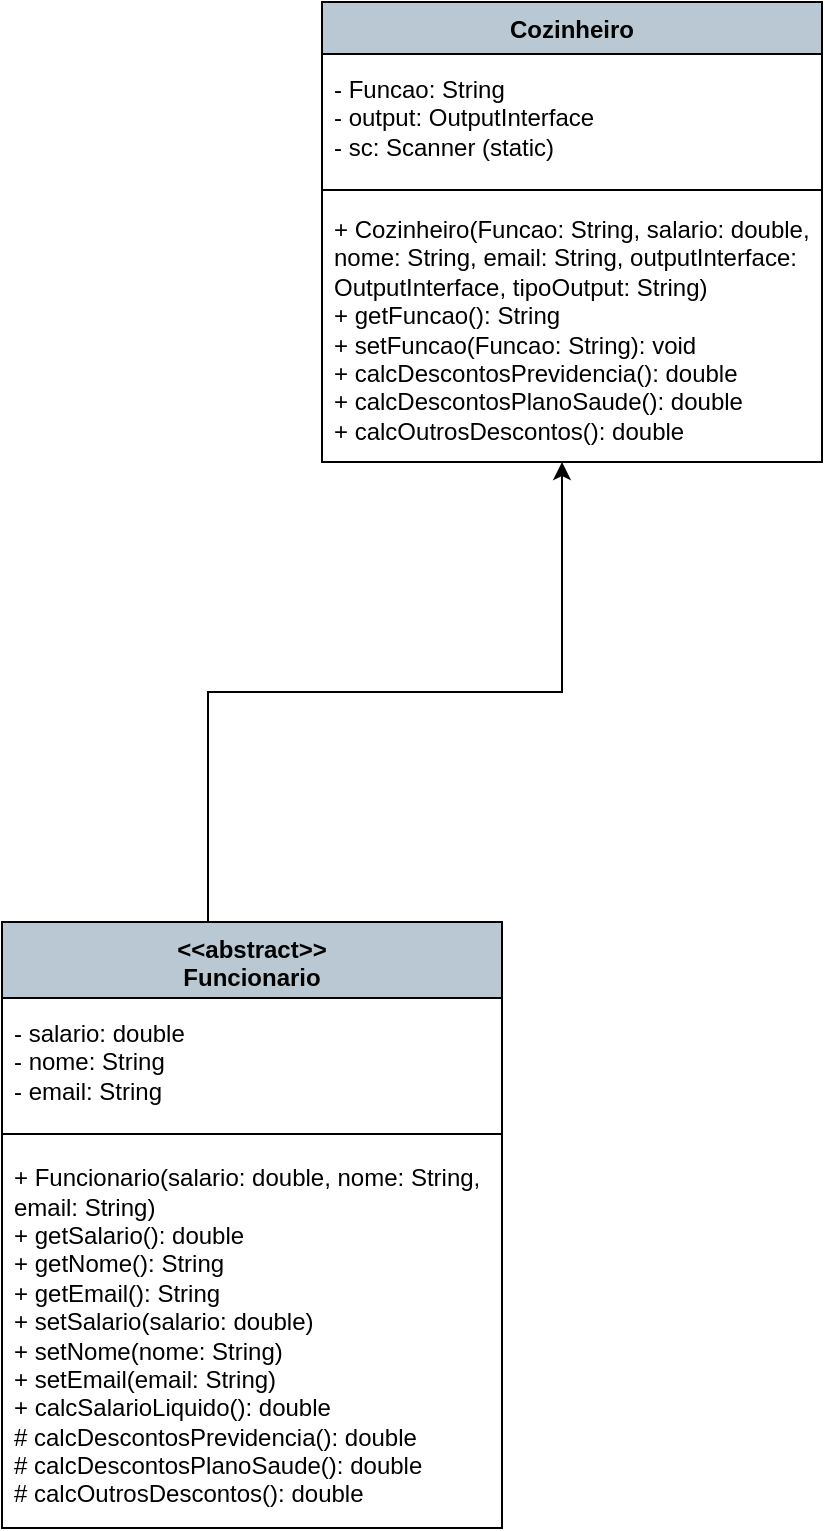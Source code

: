 <mxfile version="24.9.1">
  <diagram name="Página-1" id="n6AL2eGgdV022deHJQ-o">
    <mxGraphModel dx="3915" dy="1913" grid="1" gridSize="10" guides="1" tooltips="1" connect="1" arrows="1" fold="1" page="1" pageScale="1" pageWidth="827" pageHeight="1169" math="0" shadow="0">
      <root>
        <mxCell id="0" />
        <mxCell id="1" parent="0" />
        <mxCell id="fCInA0RL26As7bWPPqoS-1" style="edgeStyle=orthogonalEdgeStyle;rounded=0;orthogonalLoop=1;jettySize=auto;html=1;entryX=0.48;entryY=1;entryDx=0;entryDy=0;entryPerimeter=0;exitX=0.412;exitY=0.003;exitDx=0;exitDy=0;exitPerimeter=0;" edge="1" parent="1" source="fCInA0RL26As7bWPPqoS-2" target="fCInA0RL26As7bWPPqoS-9">
          <mxGeometry relative="1" as="geometry">
            <mxPoint x="-1685" y="-60" as="sourcePoint" />
            <mxPoint x="-1534" y="-260" as="targetPoint" />
          </mxGeometry>
        </mxCell>
        <mxCell id="fCInA0RL26As7bWPPqoS-2" value="&amp;lt;&amp;lt;abstract&amp;gt;&amp;gt;&lt;div&gt;Funcionario&lt;/div&gt;" style="swimlane;fontStyle=1;align=center;verticalAlign=top;childLayout=stackLayout;horizontal=1;startSize=38;horizontalStack=0;resizeParent=1;resizeParentMax=0;resizeLast=0;collapsible=1;marginBottom=0;whiteSpace=wrap;html=1;fillColor=#BAC8D3;" vertex="1" parent="1">
          <mxGeometry x="-1810" y="-20" width="250" height="303" as="geometry" />
        </mxCell>
        <mxCell id="fCInA0RL26As7bWPPqoS-3" value="- salario: double&lt;div&gt;- nome: String&amp;nbsp;&lt;/div&gt;&lt;div&gt;- email: String&amp;nbsp; &amp;nbsp;&lt;br&gt;&lt;/div&gt;" style="text;strokeColor=none;fillColor=none;align=left;verticalAlign=middle;spacingLeft=4;spacingRight=4;overflow=hidden;rotatable=0;points=[[0,0.5],[1,0.5]];portConstraint=eastwest;whiteSpace=wrap;html=1;" vertex="1" parent="fCInA0RL26As7bWPPqoS-2">
          <mxGeometry y="38" width="250" height="64" as="geometry" />
        </mxCell>
        <mxCell id="fCInA0RL26As7bWPPqoS-4" value="" style="line;strokeWidth=1;fillColor=none;align=left;verticalAlign=middle;spacingTop=-1;spacingLeft=3;spacingRight=3;rotatable=0;labelPosition=right;points=[];portConstraint=eastwest;strokeColor=inherit;" vertex="1" parent="fCInA0RL26As7bWPPqoS-2">
          <mxGeometry y="102" width="250" height="8" as="geometry" />
        </mxCell>
        <mxCell id="fCInA0RL26As7bWPPqoS-5" value="&lt;div&gt;+ Funcionario(salario: double, nome: String, email: String)&lt;/div&gt;&lt;div&gt;+ getSalario(): double&amp;nbsp;&lt;/div&gt;&lt;div&gt;+ getNome(): String&amp;nbsp;&lt;/div&gt;&lt;div&gt;+ getEmail(): String&amp;nbsp;&lt;/div&gt;&lt;div&gt;+ setSalario(salario: double)&amp;nbsp;&lt;/div&gt;&lt;div&gt;+ setNome(nome: String)&amp;nbsp;&lt;/div&gt;&lt;div&gt;+ setEmail(email: String)&amp;nbsp;&lt;/div&gt;&lt;div&gt;+ calcSalarioLiquido(): double&amp;nbsp;&lt;/div&gt;&lt;div&gt;# calcDescontosPrevidencia():&amp;nbsp;double&amp;nbsp;&lt;/div&gt;&lt;div&gt;# calcDescontosPlanoSaude():&amp;nbsp;double&amp;nbsp;&lt;/div&gt;&lt;div&gt;# calcOutrosDescontos():&amp;nbsp;double&amp;nbsp;&amp;nbsp; &amp;nbsp;&amp;nbsp;&lt;/div&gt;" style="text;strokeColor=none;fillColor=none;align=left;verticalAlign=middle;spacingLeft=4;spacingRight=4;overflow=hidden;rotatable=0;points=[[0,0.5],[1,0.5]];portConstraint=eastwest;whiteSpace=wrap;html=1;" vertex="1" parent="fCInA0RL26As7bWPPqoS-2">
          <mxGeometry y="110" width="250" height="193" as="geometry" />
        </mxCell>
        <mxCell id="fCInA0RL26As7bWPPqoS-6" value="Cozinheiro" style="swimlane;fontStyle=1;align=center;verticalAlign=top;childLayout=stackLayout;horizontal=1;startSize=26;horizontalStack=0;resizeParent=1;resizeParentMax=0;resizeLast=0;collapsible=1;marginBottom=0;whiteSpace=wrap;html=1;fillColor=#BAC8D3;" vertex="1" parent="1">
          <mxGeometry x="-1650" y="-480" width="250" height="230" as="geometry" />
        </mxCell>
        <mxCell id="fCInA0RL26As7bWPPqoS-7" value="- Funcao: String&lt;div&gt;- output: OutputInterface&amp;nbsp;&lt;/div&gt;&lt;div&gt;- sc: Scanner (static)&amp;nbsp;&amp;nbsp;&lt;br&gt;&lt;/div&gt;" style="text;strokeColor=none;fillColor=none;align=left;verticalAlign=middle;spacingLeft=4;spacingRight=4;overflow=hidden;rotatable=0;points=[[0,0.5],[1,0.5]];portConstraint=eastwest;whiteSpace=wrap;html=1;" vertex="1" parent="fCInA0RL26As7bWPPqoS-6">
          <mxGeometry y="26" width="250" height="64" as="geometry" />
        </mxCell>
        <mxCell id="fCInA0RL26As7bWPPqoS-8" value="" style="line;strokeWidth=1;fillColor=none;align=left;verticalAlign=middle;spacingTop=-1;spacingLeft=3;spacingRight=3;rotatable=0;labelPosition=right;points=[];portConstraint=eastwest;strokeColor=inherit;" vertex="1" parent="fCInA0RL26As7bWPPqoS-6">
          <mxGeometry y="90" width="250" height="8" as="geometry" />
        </mxCell>
        <mxCell id="fCInA0RL26As7bWPPqoS-9" value="&lt;div&gt;+ Cozinheiro(Funcao: String, salario: double, nome: String, email: String, outputInterface: OutputInterface, tipoOutput: String)&lt;/div&gt;&lt;div&gt;+ getFuncao(): String&lt;/div&gt;&lt;div&gt;+ setFuncao(Funcao: String): void&amp;nbsp;&lt;/div&gt;&lt;div&gt;+ calcDescontosPrevidencia(): double&lt;/div&gt;&lt;div&gt;+ calcDescontosPlanoSaude(): double&lt;br&gt;+ calcOutrosDescontos(): double&amp;nbsp;&amp;nbsp; &amp;nbsp; &amp;nbsp; &amp;nbsp; &amp;nbsp;&amp;nbsp;&lt;/div&gt;" style="text;strokeColor=none;fillColor=none;align=left;verticalAlign=middle;spacingLeft=4;spacingRight=4;overflow=hidden;rotatable=0;points=[[0,0.5],[1,0.5]];portConstraint=eastwest;whiteSpace=wrap;html=1;" vertex="1" parent="fCInA0RL26As7bWPPqoS-6">
          <mxGeometry y="98" width="250" height="132" as="geometry" />
        </mxCell>
      </root>
    </mxGraphModel>
  </diagram>
</mxfile>
